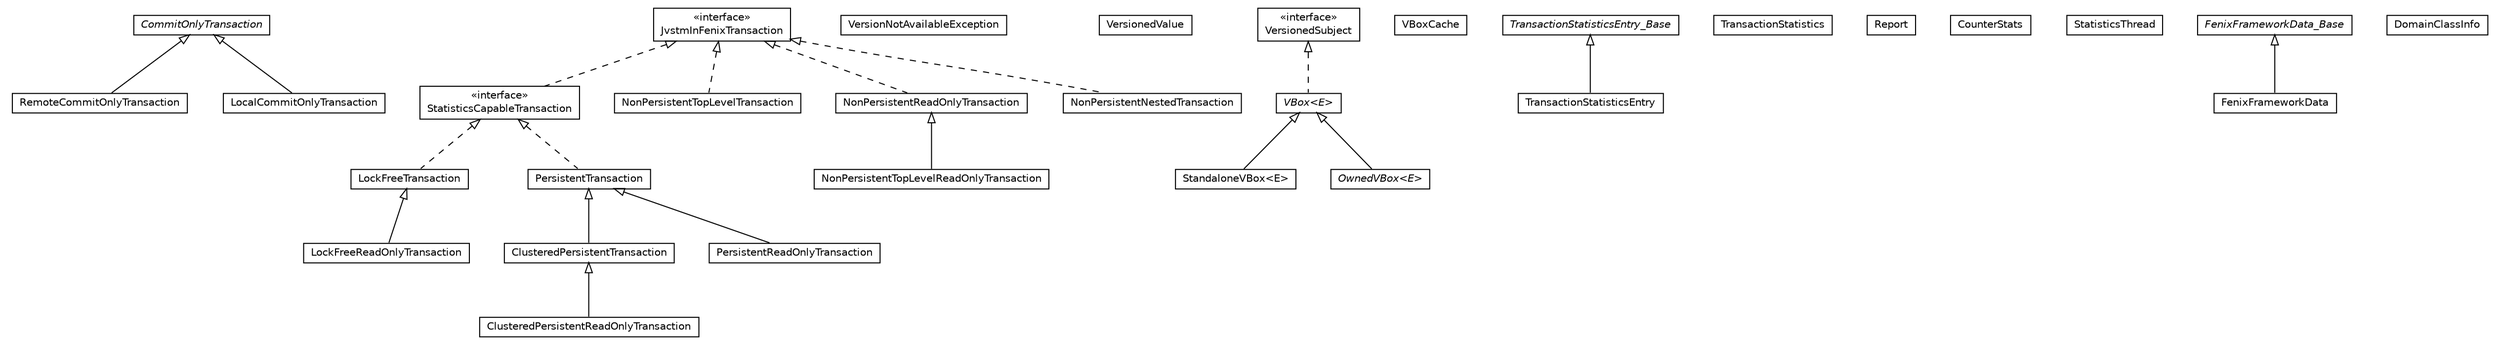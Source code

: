 #!/usr/local/bin/dot
#
# Class diagram 
# Generated by UMLGraph version 5.1 (http://www.umlgraph.org/)
#

digraph G {
	edge [fontname="Helvetica",fontsize=10,labelfontname="Helvetica",labelfontsize=10];
	node [fontname="Helvetica",fontsize=10,shape=plaintext];
	nodesep=0.25;
	ranksep=0.5;
	// pt.ist.fenixframework.backend.jvstm.pstm.RemoteCommitOnlyTransaction
	c8228 [label=<<table title="pt.ist.fenixframework.backend.jvstm.pstm.RemoteCommitOnlyTransaction" border="0" cellborder="1" cellspacing="0" cellpadding="2" port="p" href="./RemoteCommitOnlyTransaction.html">
		<tr><td><table border="0" cellspacing="0" cellpadding="1">
<tr><td align="center" balign="center"> RemoteCommitOnlyTransaction </td></tr>
		</table></td></tr>
		</table>>, fontname="Helvetica", fontcolor="black", fontsize=10.0];
	// pt.ist.fenixframework.backend.jvstm.pstm.LockFreeTransaction
	c8229 [label=<<table title="pt.ist.fenixframework.backend.jvstm.pstm.LockFreeTransaction" border="0" cellborder="1" cellspacing="0" cellpadding="2" port="p" href="./LockFreeTransaction.html">
		<tr><td><table border="0" cellspacing="0" cellpadding="1">
<tr><td align="center" balign="center"> LockFreeTransaction </td></tr>
		</table></td></tr>
		</table>>, fontname="Helvetica", fontcolor="black", fontsize=10.0];
	// pt.ist.fenixframework.backend.jvstm.pstm.LockFreeReadOnlyTransaction
	c8230 [label=<<table title="pt.ist.fenixframework.backend.jvstm.pstm.LockFreeReadOnlyTransaction" border="0" cellborder="1" cellspacing="0" cellpadding="2" port="p" href="./LockFreeReadOnlyTransaction.html">
		<tr><td><table border="0" cellspacing="0" cellpadding="1">
<tr><td align="center" balign="center"> LockFreeReadOnlyTransaction </td></tr>
		</table></td></tr>
		</table>>, fontname="Helvetica", fontcolor="black", fontsize=10.0];
	// pt.ist.fenixframework.backend.jvstm.pstm.LocalCommitOnlyTransaction
	c8231 [label=<<table title="pt.ist.fenixframework.backend.jvstm.pstm.LocalCommitOnlyTransaction" border="0" cellborder="1" cellspacing="0" cellpadding="2" port="p" href="./LocalCommitOnlyTransaction.html">
		<tr><td><table border="0" cellspacing="0" cellpadding="1">
<tr><td align="center" balign="center"> LocalCommitOnlyTransaction </td></tr>
		</table></td></tr>
		</table>>, fontname="Helvetica", fontcolor="black", fontsize=10.0];
	// pt.ist.fenixframework.backend.jvstm.pstm.CommitOnlyTransaction
	c8232 [label=<<table title="pt.ist.fenixframework.backend.jvstm.pstm.CommitOnlyTransaction" border="0" cellborder="1" cellspacing="0" cellpadding="2" port="p" href="./CommitOnlyTransaction.html">
		<tr><td><table border="0" cellspacing="0" cellpadding="1">
<tr><td align="center" balign="center"><font face="Helvetica-Oblique"> CommitOnlyTransaction </font></td></tr>
		</table></td></tr>
		</table>>, fontname="Helvetica", fontcolor="black", fontsize=10.0];
	// pt.ist.fenixframework.backend.jvstm.pstm.ClusteredPersistentTransaction
	c8233 [label=<<table title="pt.ist.fenixframework.backend.jvstm.pstm.ClusteredPersistentTransaction" border="0" cellborder="1" cellspacing="0" cellpadding="2" port="p" href="./ClusteredPersistentTransaction.html">
		<tr><td><table border="0" cellspacing="0" cellpadding="1">
<tr><td align="center" balign="center"> ClusteredPersistentTransaction </td></tr>
		</table></td></tr>
		</table>>, fontname="Helvetica", fontcolor="black", fontsize=10.0];
	// pt.ist.fenixframework.backend.jvstm.pstm.ClusteredPersistentReadOnlyTransaction
	c8234 [label=<<table title="pt.ist.fenixframework.backend.jvstm.pstm.ClusteredPersistentReadOnlyTransaction" border="0" cellborder="1" cellspacing="0" cellpadding="2" port="p" href="./ClusteredPersistentReadOnlyTransaction.html">
		<tr><td><table border="0" cellspacing="0" cellpadding="1">
<tr><td align="center" balign="center"> ClusteredPersistentReadOnlyTransaction </td></tr>
		</table></td></tr>
		</table>>, fontname="Helvetica", fontcolor="black", fontsize=10.0];
	// pt.ist.fenixframework.backend.jvstm.pstm.VersionNotAvailableException
	c8235 [label=<<table title="pt.ist.fenixframework.backend.jvstm.pstm.VersionNotAvailableException" border="0" cellborder="1" cellspacing="0" cellpadding="2" port="p" href="./VersionNotAvailableException.html">
		<tr><td><table border="0" cellspacing="0" cellpadding="1">
<tr><td align="center" balign="center"> VersionNotAvailableException </td></tr>
		</table></td></tr>
		</table>>, fontname="Helvetica", fontcolor="black", fontsize=10.0];
	// pt.ist.fenixframework.backend.jvstm.pstm.VersionedValue
	c8236 [label=<<table title="pt.ist.fenixframework.backend.jvstm.pstm.VersionedValue" border="0" cellborder="1" cellspacing="0" cellpadding="2" port="p" href="./VersionedValue.html">
		<tr><td><table border="0" cellspacing="0" cellpadding="1">
<tr><td align="center" balign="center"> VersionedValue </td></tr>
		</table></td></tr>
		</table>>, fontname="Helvetica", fontcolor="black", fontsize=10.0];
	// pt.ist.fenixframework.backend.jvstm.pstm.VersionedSubject
	c8237 [label=<<table title="pt.ist.fenixframework.backend.jvstm.pstm.VersionedSubject" border="0" cellborder="1" cellspacing="0" cellpadding="2" port="p" href="./VersionedSubject.html">
		<tr><td><table border="0" cellspacing="0" cellpadding="1">
<tr><td align="center" balign="center"> &#171;interface&#187; </td></tr>
<tr><td align="center" balign="center"> VersionedSubject </td></tr>
		</table></td></tr>
		</table>>, fontname="Helvetica", fontcolor="black", fontsize=10.0];
	// pt.ist.fenixframework.backend.jvstm.pstm.VBoxCache
	c8238 [label=<<table title="pt.ist.fenixframework.backend.jvstm.pstm.VBoxCache" border="0" cellborder="1" cellspacing="0" cellpadding="2" port="p" href="./VBoxCache.html">
		<tr><td><table border="0" cellspacing="0" cellpadding="1">
<tr><td align="center" balign="center"> VBoxCache </td></tr>
		</table></td></tr>
		</table>>, fontname="Helvetica", fontcolor="black", fontsize=10.0];
	// pt.ist.fenixframework.backend.jvstm.pstm.VBox<E>
	c8239 [label=<<table title="pt.ist.fenixframework.backend.jvstm.pstm.VBox" border="0" cellborder="1" cellspacing="0" cellpadding="2" port="p" href="./VBox.html">
		<tr><td><table border="0" cellspacing="0" cellpadding="1">
<tr><td align="center" balign="center"><font face="Helvetica-Oblique"> VBox&lt;E&gt; </font></td></tr>
		</table></td></tr>
		</table>>, fontname="Helvetica", fontcolor="black", fontsize=10.0];
	// pt.ist.fenixframework.backend.jvstm.pstm.TransactionStatisticsEntry_Base
	c8240 [label=<<table title="pt.ist.fenixframework.backend.jvstm.pstm.TransactionStatisticsEntry_Base" border="0" cellborder="1" cellspacing="0" cellpadding="2" port="p" href="./TransactionStatisticsEntry_Base.html">
		<tr><td><table border="0" cellspacing="0" cellpadding="1">
<tr><td align="center" balign="center"><font face="Helvetica-Oblique"> TransactionStatisticsEntry_Base </font></td></tr>
		</table></td></tr>
		</table>>, fontname="Helvetica", fontcolor="black", fontsize=10.0];
	// pt.ist.fenixframework.backend.jvstm.pstm.TransactionStatisticsEntry
	c8241 [label=<<table title="pt.ist.fenixframework.backend.jvstm.pstm.TransactionStatisticsEntry" border="0" cellborder="1" cellspacing="0" cellpadding="2" port="p" href="./TransactionStatisticsEntry.html">
		<tr><td><table border="0" cellspacing="0" cellpadding="1">
<tr><td align="center" balign="center"> TransactionStatisticsEntry </td></tr>
		</table></td></tr>
		</table>>, fontname="Helvetica", fontcolor="black", fontsize=10.0];
	// pt.ist.fenixframework.backend.jvstm.pstm.TransactionStatistics
	c8242 [label=<<table title="pt.ist.fenixframework.backend.jvstm.pstm.TransactionStatistics" border="0" cellborder="1" cellspacing="0" cellpadding="2" port="p" href="./TransactionStatistics.html">
		<tr><td><table border="0" cellspacing="0" cellpadding="1">
<tr><td align="center" balign="center"> TransactionStatistics </td></tr>
		</table></td></tr>
		</table>>, fontname="Helvetica", fontcolor="black", fontsize=10.0];
	// pt.ist.fenixframework.backend.jvstm.pstm.TransactionStatistics.Report
	c8243 [label=<<table title="pt.ist.fenixframework.backend.jvstm.pstm.TransactionStatistics.Report" border="0" cellborder="1" cellspacing="0" cellpadding="2" port="p" href="./TransactionStatistics.Report.html">
		<tr><td><table border="0" cellspacing="0" cellpadding="1">
<tr><td align="center" balign="center"> Report </td></tr>
		</table></td></tr>
		</table>>, fontname="Helvetica", fontcolor="black", fontsize=10.0];
	// pt.ist.fenixframework.backend.jvstm.pstm.TransactionStatistics.CounterStats
	c8244 [label=<<table title="pt.ist.fenixframework.backend.jvstm.pstm.TransactionStatistics.CounterStats" border="0" cellborder="1" cellspacing="0" cellpadding="2" port="p" href="./TransactionStatistics.CounterStats.html">
		<tr><td><table border="0" cellspacing="0" cellpadding="1">
<tr><td align="center" balign="center"> CounterStats </td></tr>
		</table></td></tr>
		</table>>, fontname="Helvetica", fontcolor="black", fontsize=10.0];
	// pt.ist.fenixframework.backend.jvstm.pstm.StatisticsThread
	c8245 [label=<<table title="pt.ist.fenixframework.backend.jvstm.pstm.StatisticsThread" border="0" cellborder="1" cellspacing="0" cellpadding="2" port="p" href="./StatisticsThread.html">
		<tr><td><table border="0" cellspacing="0" cellpadding="1">
<tr><td align="center" balign="center"> StatisticsThread </td></tr>
		</table></td></tr>
		</table>>, fontname="Helvetica", fontcolor="black", fontsize=10.0];
	// pt.ist.fenixframework.backend.jvstm.pstm.StatisticsCapableTransaction
	c8246 [label=<<table title="pt.ist.fenixframework.backend.jvstm.pstm.StatisticsCapableTransaction" border="0" cellborder="1" cellspacing="0" cellpadding="2" port="p" href="./StatisticsCapableTransaction.html">
		<tr><td><table border="0" cellspacing="0" cellpadding="1">
<tr><td align="center" balign="center"> &#171;interface&#187; </td></tr>
<tr><td align="center" balign="center"> StatisticsCapableTransaction </td></tr>
		</table></td></tr>
		</table>>, fontname="Helvetica", fontcolor="black", fontsize=10.0];
	// pt.ist.fenixframework.backend.jvstm.pstm.StandaloneVBox<E>
	c8247 [label=<<table title="pt.ist.fenixframework.backend.jvstm.pstm.StandaloneVBox" border="0" cellborder="1" cellspacing="0" cellpadding="2" port="p" href="./StandaloneVBox.html">
		<tr><td><table border="0" cellspacing="0" cellpadding="1">
<tr><td align="center" balign="center"> StandaloneVBox&lt;E&gt; </td></tr>
		</table></td></tr>
		</table>>, fontname="Helvetica", fontcolor="black", fontsize=10.0];
	// pt.ist.fenixframework.backend.jvstm.pstm.PersistentTransaction
	c8248 [label=<<table title="pt.ist.fenixframework.backend.jvstm.pstm.PersistentTransaction" border="0" cellborder="1" cellspacing="0" cellpadding="2" port="p" href="./PersistentTransaction.html">
		<tr><td><table border="0" cellspacing="0" cellpadding="1">
<tr><td align="center" balign="center"> PersistentTransaction </td></tr>
		</table></td></tr>
		</table>>, fontname="Helvetica", fontcolor="black", fontsize=10.0];
	// pt.ist.fenixframework.backend.jvstm.pstm.PersistentReadOnlyTransaction
	c8249 [label=<<table title="pt.ist.fenixframework.backend.jvstm.pstm.PersistentReadOnlyTransaction" border="0" cellborder="1" cellspacing="0" cellpadding="2" port="p" href="./PersistentReadOnlyTransaction.html">
		<tr><td><table border="0" cellspacing="0" cellpadding="1">
<tr><td align="center" balign="center"> PersistentReadOnlyTransaction </td></tr>
		</table></td></tr>
		</table>>, fontname="Helvetica", fontcolor="black", fontsize=10.0];
	// pt.ist.fenixframework.backend.jvstm.pstm.OwnedVBox<E>
	c8250 [label=<<table title="pt.ist.fenixframework.backend.jvstm.pstm.OwnedVBox" border="0" cellborder="1" cellspacing="0" cellpadding="2" port="p" href="./OwnedVBox.html">
		<tr><td><table border="0" cellspacing="0" cellpadding="1">
<tr><td align="center" balign="center"><font face="Helvetica-Oblique"> OwnedVBox&lt;E&gt; </font></td></tr>
		</table></td></tr>
		</table>>, fontname="Helvetica", fontcolor="black", fontsize=10.0];
	// pt.ist.fenixframework.backend.jvstm.pstm.NonPersistentTopLevelTransaction
	c8251 [label=<<table title="pt.ist.fenixframework.backend.jvstm.pstm.NonPersistentTopLevelTransaction" border="0" cellborder="1" cellspacing="0" cellpadding="2" port="p" href="./NonPersistentTopLevelTransaction.html">
		<tr><td><table border="0" cellspacing="0" cellpadding="1">
<tr><td align="center" balign="center"> NonPersistentTopLevelTransaction </td></tr>
		</table></td></tr>
		</table>>, fontname="Helvetica", fontcolor="black", fontsize=10.0];
	// pt.ist.fenixframework.backend.jvstm.pstm.NonPersistentTopLevelReadOnlyTransaction
	c8252 [label=<<table title="pt.ist.fenixframework.backend.jvstm.pstm.NonPersistentTopLevelReadOnlyTransaction" border="0" cellborder="1" cellspacing="0" cellpadding="2" port="p" href="./NonPersistentTopLevelReadOnlyTransaction.html">
		<tr><td><table border="0" cellspacing="0" cellpadding="1">
<tr><td align="center" balign="center"> NonPersistentTopLevelReadOnlyTransaction </td></tr>
		</table></td></tr>
		</table>>, fontname="Helvetica", fontcolor="black", fontsize=10.0];
	// pt.ist.fenixframework.backend.jvstm.pstm.NonPersistentReadOnlyTransaction
	c8253 [label=<<table title="pt.ist.fenixframework.backend.jvstm.pstm.NonPersistentReadOnlyTransaction" border="0" cellborder="1" cellspacing="0" cellpadding="2" port="p" href="./NonPersistentReadOnlyTransaction.html">
		<tr><td><table border="0" cellspacing="0" cellpadding="1">
<tr><td align="center" balign="center"> NonPersistentReadOnlyTransaction </td></tr>
		</table></td></tr>
		</table>>, fontname="Helvetica", fontcolor="black", fontsize=10.0];
	// pt.ist.fenixframework.backend.jvstm.pstm.NonPersistentNestedTransaction
	c8254 [label=<<table title="pt.ist.fenixframework.backend.jvstm.pstm.NonPersistentNestedTransaction" border="0" cellborder="1" cellspacing="0" cellpadding="2" port="p" href="./NonPersistentNestedTransaction.html">
		<tr><td><table border="0" cellspacing="0" cellpadding="1">
<tr><td align="center" balign="center"> NonPersistentNestedTransaction </td></tr>
		</table></td></tr>
		</table>>, fontname="Helvetica", fontcolor="black", fontsize=10.0];
	// pt.ist.fenixframework.backend.jvstm.pstm.JvstmInFenixTransaction
	c8255 [label=<<table title="pt.ist.fenixframework.backend.jvstm.pstm.JvstmInFenixTransaction" border="0" cellborder="1" cellspacing="0" cellpadding="2" port="p" href="./JvstmInFenixTransaction.html">
		<tr><td><table border="0" cellspacing="0" cellpadding="1">
<tr><td align="center" balign="center"> &#171;interface&#187; </td></tr>
<tr><td align="center" balign="center"> JvstmInFenixTransaction </td></tr>
		</table></td></tr>
		</table>>, fontname="Helvetica", fontcolor="black", fontsize=10.0];
	// pt.ist.fenixframework.backend.jvstm.pstm.FenixFrameworkData_Base
	c8256 [label=<<table title="pt.ist.fenixframework.backend.jvstm.pstm.FenixFrameworkData_Base" border="0" cellborder="1" cellspacing="0" cellpadding="2" port="p" href="./FenixFrameworkData_Base.html">
		<tr><td><table border="0" cellspacing="0" cellpadding="1">
<tr><td align="center" balign="center"><font face="Helvetica-Oblique"> FenixFrameworkData_Base </font></td></tr>
		</table></td></tr>
		</table>>, fontname="Helvetica", fontcolor="black", fontsize=10.0];
	// pt.ist.fenixframework.backend.jvstm.pstm.FenixFrameworkData
	c8257 [label=<<table title="pt.ist.fenixframework.backend.jvstm.pstm.FenixFrameworkData" border="0" cellborder="1" cellspacing="0" cellpadding="2" port="p" href="./FenixFrameworkData.html">
		<tr><td><table border="0" cellspacing="0" cellpadding="1">
<tr><td align="center" balign="center"> FenixFrameworkData </td></tr>
		</table></td></tr>
		</table>>, fontname="Helvetica", fontcolor="black", fontsize=10.0];
	// pt.ist.fenixframework.backend.jvstm.pstm.DomainClassInfo
	c8258 [label=<<table title="pt.ist.fenixframework.backend.jvstm.pstm.DomainClassInfo" border="0" cellborder="1" cellspacing="0" cellpadding="2" port="p" href="./DomainClassInfo.html">
		<tr><td><table border="0" cellspacing="0" cellpadding="1">
<tr><td align="center" balign="center"> DomainClassInfo </td></tr>
		</table></td></tr>
		</table>>, fontname="Helvetica", fontcolor="black", fontsize=10.0];
	//pt.ist.fenixframework.backend.jvstm.pstm.RemoteCommitOnlyTransaction extends pt.ist.fenixframework.backend.jvstm.pstm.CommitOnlyTransaction
	c8232:p -> c8228:p [dir=back,arrowtail=empty];
	//pt.ist.fenixframework.backend.jvstm.pstm.LockFreeTransaction implements pt.ist.fenixframework.backend.jvstm.pstm.StatisticsCapableTransaction
	c8246:p -> c8229:p [dir=back,arrowtail=empty,style=dashed];
	//pt.ist.fenixframework.backend.jvstm.pstm.LockFreeReadOnlyTransaction extends pt.ist.fenixframework.backend.jvstm.pstm.LockFreeTransaction
	c8229:p -> c8230:p [dir=back,arrowtail=empty];
	//pt.ist.fenixframework.backend.jvstm.pstm.LocalCommitOnlyTransaction extends pt.ist.fenixframework.backend.jvstm.pstm.CommitOnlyTransaction
	c8232:p -> c8231:p [dir=back,arrowtail=empty];
	//pt.ist.fenixframework.backend.jvstm.pstm.ClusteredPersistentTransaction extends pt.ist.fenixframework.backend.jvstm.pstm.PersistentTransaction
	c8248:p -> c8233:p [dir=back,arrowtail=empty];
	//pt.ist.fenixframework.backend.jvstm.pstm.ClusteredPersistentReadOnlyTransaction extends pt.ist.fenixframework.backend.jvstm.pstm.ClusteredPersistentTransaction
	c8233:p -> c8234:p [dir=back,arrowtail=empty];
	//pt.ist.fenixframework.backend.jvstm.pstm.VBox<E> implements pt.ist.fenixframework.backend.jvstm.pstm.VersionedSubject
	c8237:p -> c8239:p [dir=back,arrowtail=empty,style=dashed];
	//pt.ist.fenixframework.backend.jvstm.pstm.TransactionStatisticsEntry extends pt.ist.fenixframework.backend.jvstm.pstm.TransactionStatisticsEntry_Base
	c8240:p -> c8241:p [dir=back,arrowtail=empty];
	//pt.ist.fenixframework.backend.jvstm.pstm.StatisticsCapableTransaction implements pt.ist.fenixframework.backend.jvstm.pstm.JvstmInFenixTransaction
	c8255:p -> c8246:p [dir=back,arrowtail=empty,style=dashed];
	//pt.ist.fenixframework.backend.jvstm.pstm.StandaloneVBox<E> extends pt.ist.fenixframework.backend.jvstm.pstm.VBox<E>
	c8239:p -> c8247:p [dir=back,arrowtail=empty];
	//pt.ist.fenixframework.backend.jvstm.pstm.PersistentTransaction implements pt.ist.fenixframework.backend.jvstm.pstm.StatisticsCapableTransaction
	c8246:p -> c8248:p [dir=back,arrowtail=empty,style=dashed];
	//pt.ist.fenixframework.backend.jvstm.pstm.PersistentReadOnlyTransaction extends pt.ist.fenixframework.backend.jvstm.pstm.PersistentTransaction
	c8248:p -> c8249:p [dir=back,arrowtail=empty];
	//pt.ist.fenixframework.backend.jvstm.pstm.OwnedVBox<E> extends pt.ist.fenixframework.backend.jvstm.pstm.VBox<E>
	c8239:p -> c8250:p [dir=back,arrowtail=empty];
	//pt.ist.fenixframework.backend.jvstm.pstm.NonPersistentTopLevelTransaction implements pt.ist.fenixframework.backend.jvstm.pstm.JvstmInFenixTransaction
	c8255:p -> c8251:p [dir=back,arrowtail=empty,style=dashed];
	//pt.ist.fenixframework.backend.jvstm.pstm.NonPersistentTopLevelReadOnlyTransaction extends pt.ist.fenixframework.backend.jvstm.pstm.NonPersistentReadOnlyTransaction
	c8253:p -> c8252:p [dir=back,arrowtail=empty];
	//pt.ist.fenixframework.backend.jvstm.pstm.NonPersistentReadOnlyTransaction implements pt.ist.fenixframework.backend.jvstm.pstm.JvstmInFenixTransaction
	c8255:p -> c8253:p [dir=back,arrowtail=empty,style=dashed];
	//pt.ist.fenixframework.backend.jvstm.pstm.NonPersistentNestedTransaction implements pt.ist.fenixframework.backend.jvstm.pstm.JvstmInFenixTransaction
	c8255:p -> c8254:p [dir=back,arrowtail=empty,style=dashed];
	//pt.ist.fenixframework.backend.jvstm.pstm.FenixFrameworkData extends pt.ist.fenixframework.backend.jvstm.pstm.FenixFrameworkData_Base
	c8256:p -> c8257:p [dir=back,arrowtail=empty];
}

